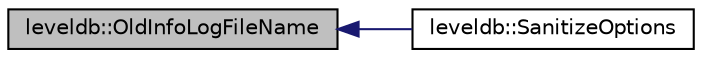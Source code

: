 digraph "leveldb::OldInfoLogFileName"
{
  edge [fontname="Helvetica",fontsize="10",labelfontname="Helvetica",labelfontsize="10"];
  node [fontname="Helvetica",fontsize="10",shape=record];
  rankdir="LR";
  Node1 [label="leveldb::OldInfoLogFileName",height=0.2,width=0.4,color="black", fillcolor="grey75", style="filled" fontcolor="black"];
  Node1 -> Node2 [dir="back",color="midnightblue",fontsize="10",style="solid",fontname="Helvetica"];
  Node2 [label="leveldb::SanitizeOptions",height=0.2,width=0.4,color="black", fillcolor="white", style="filled",URL="$namespaceleveldb.html#aa4783e598841dca4393a97d360d10f56"];
}
